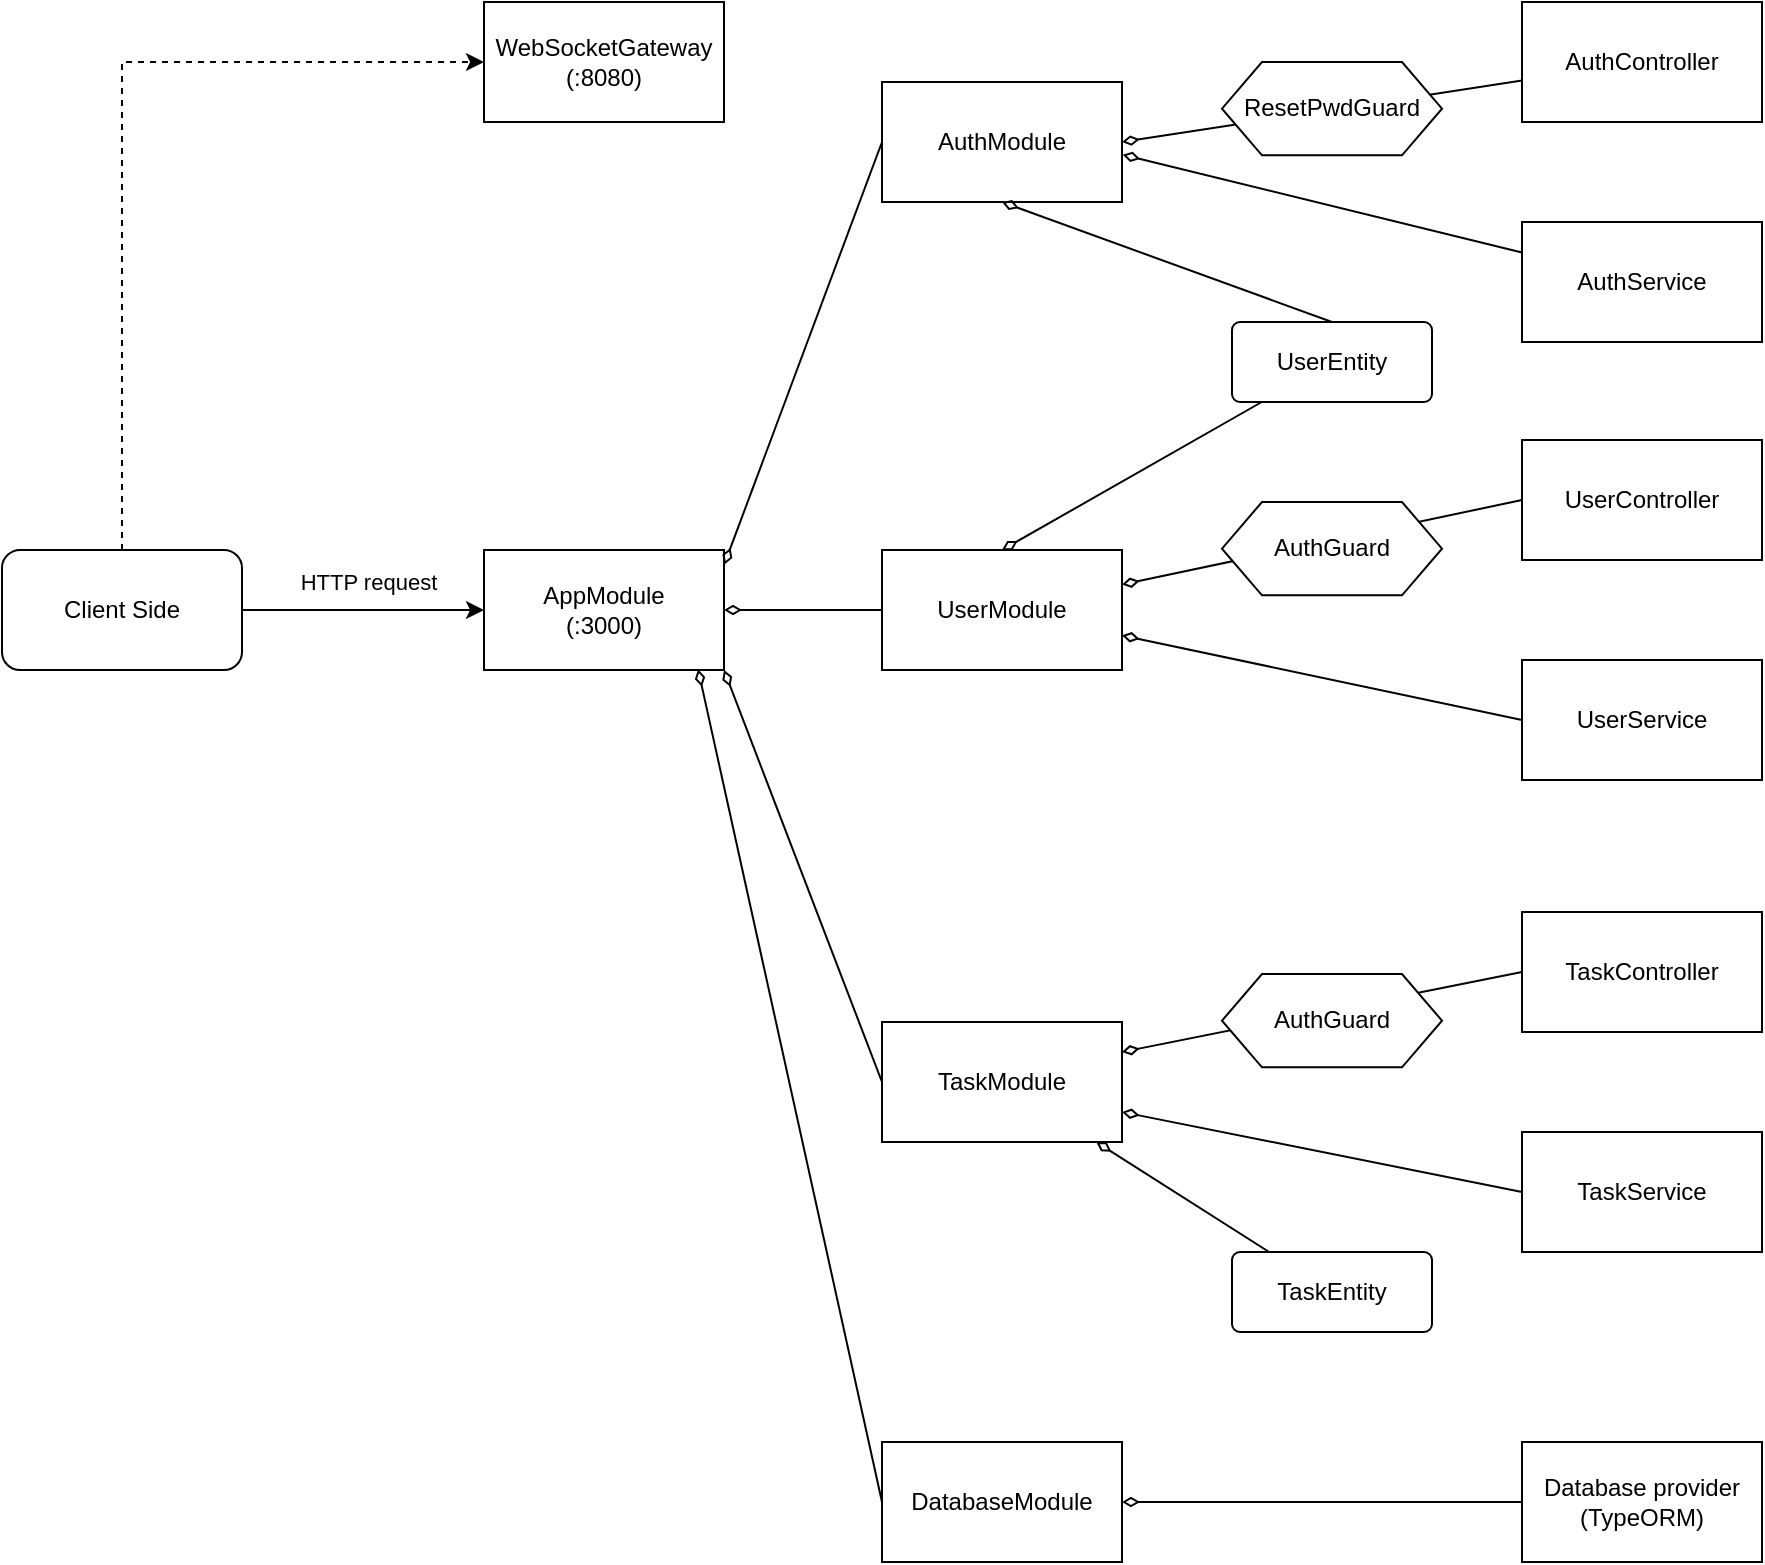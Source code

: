 <mxfile version="13.9.2" type="github"><diagram id="ZoAxTqzdkNsXPmJYjXUj" name="Page-1"><mxGraphModel dx="1736" dy="964" grid="1" gridSize="10" guides="1" tooltips="1" connect="1" arrows="1" fold="1" page="1" pageScale="1" pageWidth="1169" pageHeight="827" math="0" shadow="0"><root><mxCell id="0"/><mxCell id="1" parent="0"/><mxCell id="jubPL4l1Viljnok0qN3G-3" style="edgeStyle=orthogonalEdgeStyle;rounded=0;orthogonalLoop=1;jettySize=auto;html=1;entryX=0;entryY=0.5;entryDx=0;entryDy=0;" edge="1" parent="1" source="jubPL4l1Viljnok0qN3G-1" target="jubPL4l1Viljnok0qN3G-2"><mxGeometry relative="1" as="geometry"/></mxCell><mxCell id="jubPL4l1Viljnok0qN3G-4" value="HTTP request" style="edgeLabel;html=1;align=center;verticalAlign=middle;resizable=0;points=[];" vertex="1" connectable="0" parent="jubPL4l1Viljnok0qN3G-3"><mxGeometry x="-0.314" y="2" relative="1" as="geometry"><mxPoint x="21.43" y="-12" as="offset"/></mxGeometry></mxCell><mxCell id="jubPL4l1Viljnok0qN3G-6" style="edgeStyle=orthogonalEdgeStyle;rounded=0;orthogonalLoop=1;jettySize=auto;html=1;entryX=0;entryY=0.5;entryDx=0;entryDy=0;dashed=1;" edge="1" parent="1" source="jubPL4l1Viljnok0qN3G-1" target="jubPL4l1Viljnok0qN3G-5"><mxGeometry relative="1" as="geometry"><mxPoint x="320" y="20" as="targetPoint"/><Array as="points"><mxPoint x="140" y="30"/></Array></mxGeometry></mxCell><mxCell id="jubPL4l1Viljnok0qN3G-1" value="Client Side" style="rounded=1;whiteSpace=wrap;html=1;" vertex="1" parent="1"><mxGeometry x="80" y="274" width="120" height="60" as="geometry"/></mxCell><mxCell id="jubPL4l1Viljnok0qN3G-2" value="AppModule&lt;br&gt;(:3000)" style="rounded=0;whiteSpace=wrap;html=1;" vertex="1" parent="1"><mxGeometry x="321" y="274" width="120" height="60" as="geometry"/></mxCell><mxCell id="jubPL4l1Viljnok0qN3G-5" value="WebSocketGateway&lt;br&gt;(:8080)" style="rounded=0;whiteSpace=wrap;html=1;" vertex="1" parent="1"><mxGeometry x="321" width="120" height="60" as="geometry"/></mxCell><mxCell id="jubPL4l1Viljnok0qN3G-16" style="edgeStyle=none;rounded=0;orthogonalLoop=1;jettySize=auto;html=1;exitX=0;exitY=0.5;exitDx=0;exitDy=0;entryX=1;entryY=0.5;entryDx=0;entryDy=0;endArrow=diamondThin;endFill=0;" edge="1" parent="1" source="jubPL4l1Viljnok0qN3G-7" target="jubPL4l1Viljnok0qN3G-2"><mxGeometry relative="1" as="geometry"/></mxCell><mxCell id="jubPL4l1Viljnok0qN3G-7" value="UserModule" style="rounded=0;whiteSpace=wrap;html=1;" vertex="1" parent="1"><mxGeometry x="520" y="274" width="120" height="60" as="geometry"/></mxCell><mxCell id="jubPL4l1Viljnok0qN3G-15" style="edgeStyle=none;rounded=0;orthogonalLoop=1;jettySize=auto;html=1;exitX=0;exitY=0.5;exitDx=0;exitDy=0;entryX=1.001;entryY=0.122;entryDx=0;entryDy=0;entryPerimeter=0;endArrow=diamondThin;endFill=0;" edge="1" parent="1" source="jubPL4l1Viljnok0qN3G-8" target="jubPL4l1Viljnok0qN3G-2"><mxGeometry relative="1" as="geometry"/></mxCell><mxCell id="jubPL4l1Viljnok0qN3G-8" value="AuthModule" style="rounded=0;whiteSpace=wrap;html=1;" vertex="1" parent="1"><mxGeometry x="520" y="40" width="120" height="60" as="geometry"/></mxCell><mxCell id="jubPL4l1Viljnok0qN3G-17" style="edgeStyle=none;rounded=0;orthogonalLoop=1;jettySize=auto;html=1;exitX=0;exitY=0.5;exitDx=0;exitDy=0;entryX=1;entryY=1;entryDx=0;entryDy=0;endArrow=diamondThin;endFill=0;" edge="1" parent="1" source="jubPL4l1Viljnok0qN3G-9" target="jubPL4l1Viljnok0qN3G-2"><mxGeometry relative="1" as="geometry"/></mxCell><mxCell id="jubPL4l1Viljnok0qN3G-9" value="TaskModule" style="rounded=0;whiteSpace=wrap;html=1;" vertex="1" parent="1"><mxGeometry x="520" y="510" width="120" height="60" as="geometry"/></mxCell><mxCell id="jubPL4l1Viljnok0qN3G-18" style="edgeStyle=none;rounded=0;orthogonalLoop=1;jettySize=auto;html=1;exitX=0;exitY=0.5;exitDx=0;exitDy=0;entryX=0.892;entryY=0.994;entryDx=0;entryDy=0;entryPerimeter=0;endArrow=diamondThin;endFill=0;" edge="1" parent="1" source="jubPL4l1Viljnok0qN3G-10" target="jubPL4l1Viljnok0qN3G-2"><mxGeometry relative="1" as="geometry"/></mxCell><mxCell id="jubPL4l1Viljnok0qN3G-10" value="DatabaseModule" style="rounded=0;whiteSpace=wrap;html=1;" vertex="1" parent="1"><mxGeometry x="520" y="720" width="120" height="60" as="geometry"/></mxCell><mxCell id="jubPL4l1Viljnok0qN3G-14" style="edgeStyle=none;rounded=0;orthogonalLoop=1;jettySize=auto;html=1;entryX=1.003;entryY=0.606;entryDx=0;entryDy=0;entryPerimeter=0;endArrow=diamondThin;endFill=0;" edge="1" parent="1" source="jubPL4l1Viljnok0qN3G-11" target="jubPL4l1Viljnok0qN3G-8"><mxGeometry relative="1" as="geometry"/></mxCell><mxCell id="jubPL4l1Viljnok0qN3G-11" value="AuthService" style="rounded=0;whiteSpace=wrap;html=1;" vertex="1" parent="1"><mxGeometry x="840" y="110" width="120" height="60" as="geometry"/></mxCell><mxCell id="jubPL4l1Viljnok0qN3G-13" style="rounded=0;orthogonalLoop=1;jettySize=auto;html=1;entryX=1;entryY=0.5;entryDx=0;entryDy=0;endArrow=diamondThin;endFill=0;" edge="1" parent="1" source="jubPL4l1Viljnok0qN3G-12" target="jubPL4l1Viljnok0qN3G-8"><mxGeometry relative="1" as="geometry"/></mxCell><mxCell id="jubPL4l1Viljnok0qN3G-12" value="AuthController" style="rounded=0;whiteSpace=wrap;html=1;" vertex="1" parent="1"><mxGeometry x="840" width="120" height="60" as="geometry"/></mxCell><mxCell id="jubPL4l1Viljnok0qN3G-19" value="ResetPwdGuard" style="shape=hexagon;perimeter=hexagonPerimeter2;whiteSpace=wrap;html=1;fixedSize=1;" vertex="1" parent="1"><mxGeometry x="690" y="30" width="110" height="46.67" as="geometry"/></mxCell><mxCell id="jubPL4l1Viljnok0qN3G-23" style="edgeStyle=none;rounded=0;orthogonalLoop=1;jettySize=auto;html=1;exitX=0;exitY=0.5;exitDx=0;exitDy=0;endArrow=diamondThin;endFill=0;" edge="1" parent="1" source="jubPL4l1Viljnok0qN3G-20" target="jubPL4l1Viljnok0qN3G-7"><mxGeometry relative="1" as="geometry"/></mxCell><mxCell id="jubPL4l1Viljnok0qN3G-20" value="UserService" style="rounded=0;whiteSpace=wrap;html=1;" vertex="1" parent="1"><mxGeometry x="840" y="329" width="120" height="60" as="geometry"/></mxCell><mxCell id="jubPL4l1Viljnok0qN3G-22" style="edgeStyle=none;rounded=0;orthogonalLoop=1;jettySize=auto;html=1;exitX=0;exitY=0.5;exitDx=0;exitDy=0;endArrow=diamondThin;endFill=0;" edge="1" parent="1" source="jubPL4l1Viljnok0qN3G-21" target="jubPL4l1Viljnok0qN3G-7"><mxGeometry relative="1" as="geometry"/></mxCell><mxCell id="jubPL4l1Viljnok0qN3G-21" value="UserController" style="rounded=0;whiteSpace=wrap;html=1;" vertex="1" parent="1"><mxGeometry x="840" y="219" width="120" height="60" as="geometry"/></mxCell><mxCell id="jubPL4l1Viljnok0qN3G-24" value="AuthGuard" style="shape=hexagon;perimeter=hexagonPerimeter2;whiteSpace=wrap;html=1;fixedSize=1;" vertex="1" parent="1"><mxGeometry x="690" y="250" width="110" height="46.67" as="geometry"/></mxCell><mxCell id="jubPL4l1Viljnok0qN3G-29" style="edgeStyle=none;rounded=0;orthogonalLoop=1;jettySize=auto;html=1;exitX=0;exitY=0.5;exitDx=0;exitDy=0;entryX=1;entryY=0.75;entryDx=0;entryDy=0;endArrow=diamondThin;endFill=0;" edge="1" parent="1" source="jubPL4l1Viljnok0qN3G-25" target="jubPL4l1Viljnok0qN3G-9"><mxGeometry relative="1" as="geometry"/></mxCell><mxCell id="jubPL4l1Viljnok0qN3G-25" value="TaskService" style="rounded=0;whiteSpace=wrap;html=1;" vertex="1" parent="1"><mxGeometry x="840" y="565" width="120" height="60" as="geometry"/></mxCell><mxCell id="jubPL4l1Viljnok0qN3G-28" style="edgeStyle=none;rounded=0;orthogonalLoop=1;jettySize=auto;html=1;exitX=0;exitY=0.5;exitDx=0;exitDy=0;entryX=1;entryY=0.25;entryDx=0;entryDy=0;endArrow=diamondThin;endFill=0;" edge="1" parent="1" source="jubPL4l1Viljnok0qN3G-26" target="jubPL4l1Viljnok0qN3G-9"><mxGeometry relative="1" as="geometry"/></mxCell><mxCell id="jubPL4l1Viljnok0qN3G-26" value="TaskController" style="rounded=0;whiteSpace=wrap;html=1;" vertex="1" parent="1"><mxGeometry x="840" y="455" width="120" height="60" as="geometry"/></mxCell><mxCell id="jubPL4l1Viljnok0qN3G-27" value="AuthGuard" style="shape=hexagon;perimeter=hexagonPerimeter2;whiteSpace=wrap;html=1;fixedSize=1;" vertex="1" parent="1"><mxGeometry x="690" y="486" width="110" height="46.67" as="geometry"/></mxCell><mxCell id="jubPL4l1Viljnok0qN3G-32" style="edgeStyle=none;rounded=0;orthogonalLoop=1;jettySize=auto;html=1;exitX=0;exitY=0.5;exitDx=0;exitDy=0;endArrow=diamondThin;endFill=0;" edge="1" parent="1" source="jubPL4l1Viljnok0qN3G-30" target="jubPL4l1Viljnok0qN3G-10"><mxGeometry relative="1" as="geometry"/></mxCell><mxCell id="jubPL4l1Viljnok0qN3G-30" value="Database provider&lt;br&gt;(TypeORM)" style="rounded=0;whiteSpace=wrap;html=1;" vertex="1" parent="1"><mxGeometry x="840" y="720" width="120" height="60" as="geometry"/></mxCell><mxCell id="jubPL4l1Viljnok0qN3G-40" style="edgeStyle=none;rounded=0;orthogonalLoop=1;jettySize=auto;html=1;exitX=0.5;exitY=0;exitDx=0;exitDy=0;entryX=0.5;entryY=1;entryDx=0;entryDy=0;endArrow=diamondThin;endFill=0;" edge="1" parent="1" source="jubPL4l1Viljnok0qN3G-39" target="jubPL4l1Viljnok0qN3G-8"><mxGeometry relative="1" as="geometry"/></mxCell><mxCell id="jubPL4l1Viljnok0qN3G-41" style="edgeStyle=none;rounded=0;orthogonalLoop=1;jettySize=auto;html=1;entryX=0.5;entryY=0;entryDx=0;entryDy=0;endArrow=diamondThin;endFill=0;" edge="1" parent="1" source="jubPL4l1Viljnok0qN3G-39" target="jubPL4l1Viljnok0qN3G-7"><mxGeometry relative="1" as="geometry"/></mxCell><mxCell id="jubPL4l1Viljnok0qN3G-39" value="UserEntity" style="rounded=1;arcSize=10;whiteSpace=wrap;html=1;align=center;" vertex="1" parent="1"><mxGeometry x="695" y="160" width="100" height="40" as="geometry"/></mxCell><mxCell id="jubPL4l1Viljnok0qN3G-44" style="edgeStyle=none;rounded=0;orthogonalLoop=1;jettySize=auto;html=1;endArrow=diamondThin;endFill=0;" edge="1" parent="1" source="jubPL4l1Viljnok0qN3G-42" target="jubPL4l1Viljnok0qN3G-9"><mxGeometry relative="1" as="geometry"/></mxCell><mxCell id="jubPL4l1Viljnok0qN3G-42" value="TaskEntity" style="rounded=1;arcSize=10;whiteSpace=wrap;html=1;align=center;" vertex="1" parent="1"><mxGeometry x="695" y="625" width="100" height="40" as="geometry"/></mxCell></root></mxGraphModel></diagram></mxfile>